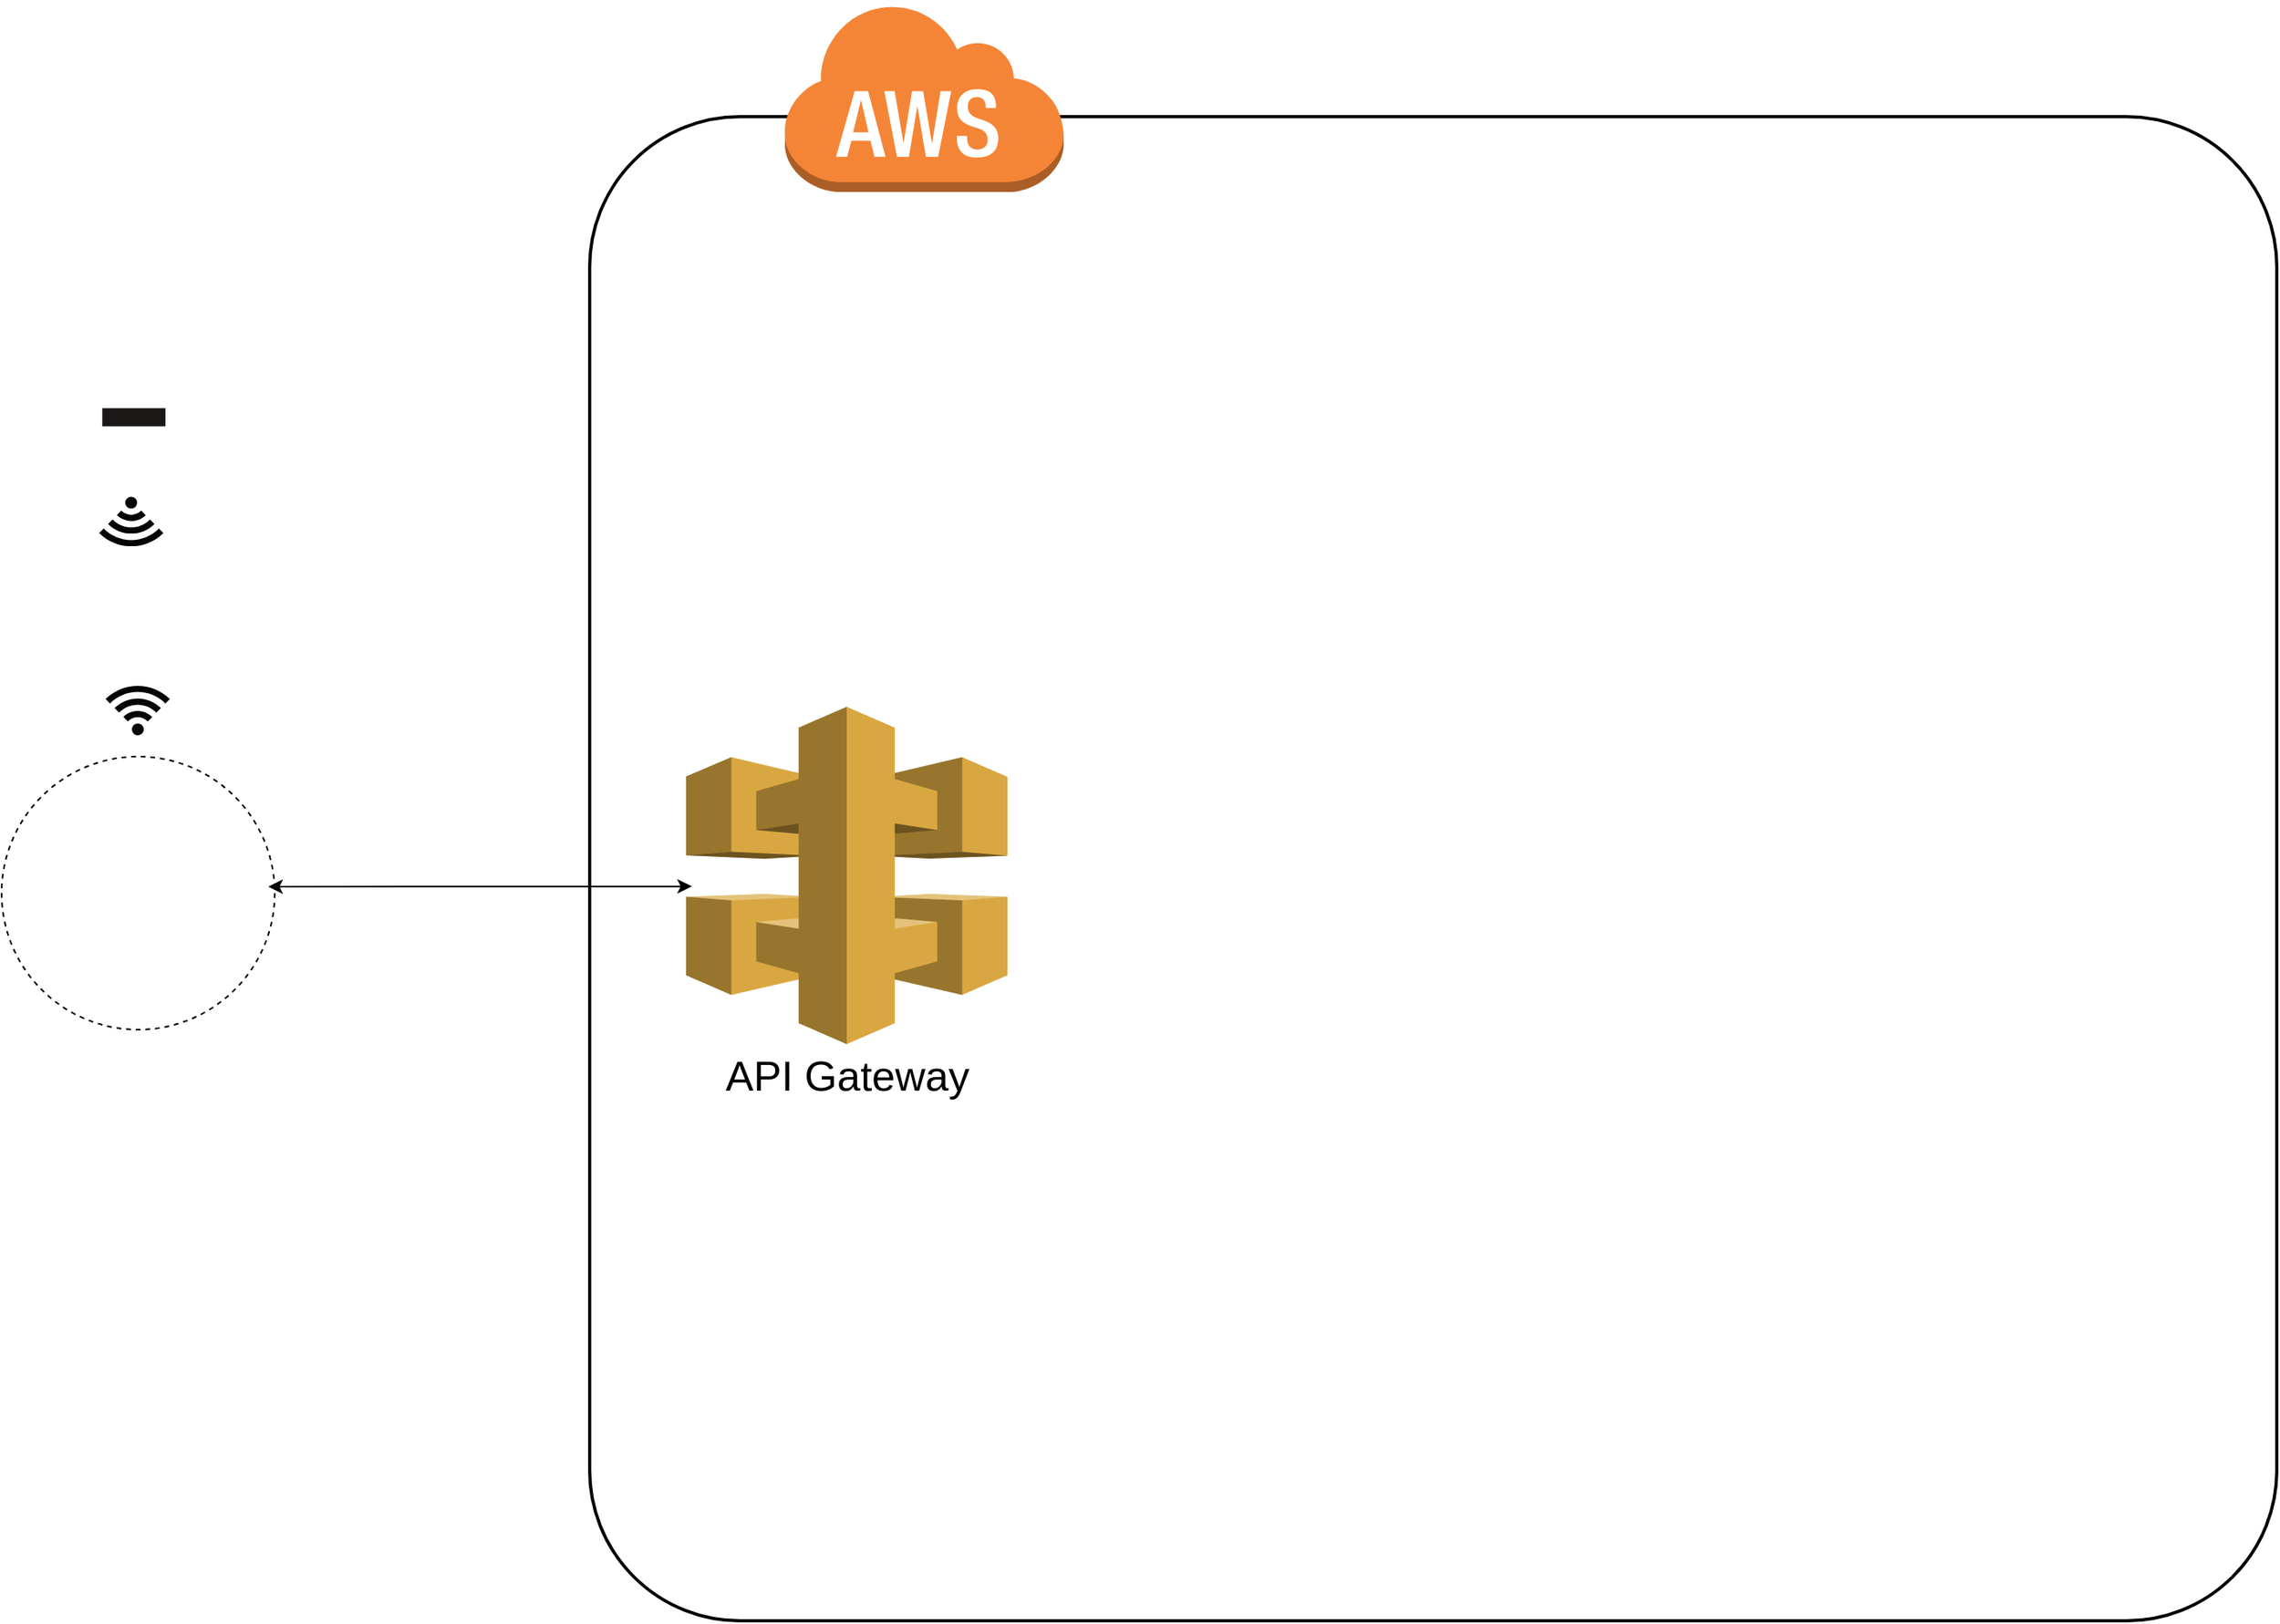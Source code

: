 <mxfile version="21.0.2" type="github">
  <diagram name="Page-1" id="oHGN7J-0XXW0CqSuOGDH">
    <mxGraphModel dx="1105" dy="1747" grid="1" gridSize="10" guides="1" tooltips="1" connect="1" arrows="1" fold="1" page="1" pageScale="1" pageWidth="827" pageHeight="1169" math="0" shadow="0">
      <root>
        <mxCell id="0" />
        <mxCell id="1" parent="0" />
        <mxCell id="KYSWxHfdA6B5Yg-FgnPo-15" value="" style="group" vertex="1" connectable="0" parent="1">
          <mxGeometry x="148" y="35" width="77.44" height="90" as="geometry" />
        </mxCell>
        <mxCell id="KYSWxHfdA6B5Yg-FgnPo-12" value="" style="shape=image;verticalLabelPosition=bottom;labelBackgroundColor=default;verticalAlign=top;aspect=fixed;imageAspect=0;image=https://www.nicorette.de/sites/nicorette_de/files/nic293_logo_neu_weiss_0.png;imageBackground=#1b1818;fillStyle=solid;" vertex="1" parent="KYSWxHfdA6B5Yg-FgnPo-15">
          <mxGeometry x="18.658" y="28.125" width="39.304" height="11.262" as="geometry" />
        </mxCell>
        <mxCell id="KYSWxHfdA6B5Yg-FgnPo-14" value="" style="shape=image;html=1;verticalAlign=top;verticalLabelPosition=bottom;labelBackgroundColor=#ffffff;imageAspect=0;aspect=fixed;image=https://cdn4.iconfinder.com/data/icons/essentials-71/24/038_-_Mobile-128.png" vertex="1" parent="KYSWxHfdA6B5Yg-FgnPo-15">
          <mxGeometry width="75.87" height="75.87" as="geometry" />
        </mxCell>
        <mxCell id="KYSWxHfdA6B5Yg-FgnPo-16" value="" style="group" vertex="1" connectable="0" parent="1">
          <mxGeometry x="116" y="316.0" width="170" height="146" as="geometry" />
        </mxCell>
        <mxCell id="KYSWxHfdA6B5Yg-FgnPo-6" value="" style="group" vertex="1" connectable="0" parent="KYSWxHfdA6B5Yg-FgnPo-16">
          <mxGeometry width="170" height="146" as="geometry" />
        </mxCell>
        <mxCell id="KYSWxHfdA6B5Yg-FgnPo-2" value="" style="shape=image;html=1;verticalAlign=top;verticalLabelPosition=bottom;labelBackgroundColor=#ffffff;imageAspect=0;aspect=fixed;image=https://cdn4.iconfinder.com/data/icons/essential-app-1/16/mobile-phone-smart-screen-128.png" vertex="1" parent="KYSWxHfdA6B5Yg-FgnPo-6">
          <mxGeometry width="60" height="60" as="geometry" />
        </mxCell>
        <mxCell id="KYSWxHfdA6B5Yg-FgnPo-1" value="" style="shape=image;html=1;verticalAlign=top;verticalLabelPosition=bottom;labelBackgroundColor=#ffffff;imageAspect=0;aspect=fixed;image=https://cdn0.iconfinder.com/data/icons/logos-brands/24/logo_brand_brands_logos_apple_ios-128.png" vertex="1" parent="KYSWxHfdA6B5Yg-FgnPo-6">
          <mxGeometry x="21.562" y="17.609" width="17.812" height="17.812" as="geometry" />
        </mxCell>
        <mxCell id="KYSWxHfdA6B5Yg-FgnPo-21" value="" style="ellipse;whiteSpace=wrap;html=1;aspect=fixed;dashed=1;fillColor=none;" vertex="1" parent="KYSWxHfdA6B5Yg-FgnPo-6">
          <mxGeometry x="-12" y="-36.0" width="170" height="170" as="geometry" />
        </mxCell>
        <mxCell id="KYSWxHfdA6B5Yg-FgnPo-23" value="" style="shape=image;html=1;verticalAlign=top;verticalLabelPosition=bottom;labelBackgroundColor=#ffffff;imageAspect=0;aspect=fixed;image=https://cdn0.iconfinder.com/data/icons/analytic-investment-and-balanced-scorecard/512/162_watch_smart_watch_time_phone_android-128.png" vertex="1" parent="KYSWxHfdA6B5Yg-FgnPo-6">
          <mxGeometry x="47" y="68" width="56" height="56" as="geometry" />
        </mxCell>
        <mxCell id="KYSWxHfdA6B5Yg-FgnPo-42" value="" style="endArrow=classic;startArrow=classic;html=1;rounded=0;entryX=0.018;entryY=0.561;entryDx=0;entryDy=0;entryPerimeter=0;" edge="1" parent="KYSWxHfdA6B5Yg-FgnPo-6">
          <mxGeometry width="50" height="50" relative="1" as="geometry">
            <mxPoint x="154" y="45.0" as="sourcePoint" />
            <mxPoint x="417.6" y="44.81" as="targetPoint" />
          </mxGeometry>
        </mxCell>
        <mxCell id="KYSWxHfdA6B5Yg-FgnPo-8" value="" style="group" vertex="1" connectable="0" parent="KYSWxHfdA6B5Yg-FgnPo-16">
          <mxGeometry x="90.001" y="2.47" width="57.528" height="57.528" as="geometry" />
        </mxCell>
        <mxCell id="KYSWxHfdA6B5Yg-FgnPo-5" value="" style="shape=image;html=1;verticalAlign=top;verticalLabelPosition=bottom;labelBackgroundColor=#ffffff;imageAspect=0;aspect=fixed;image=https://cdn4.iconfinder.com/data/icons/essential-app-1/16/mobile-phone-smart-screen-128.png" vertex="1" parent="KYSWxHfdA6B5Yg-FgnPo-8">
          <mxGeometry width="57.528" height="57.528" as="geometry" />
        </mxCell>
        <mxCell id="KYSWxHfdA6B5Yg-FgnPo-4" value="" style="shape=image;html=1;verticalAlign=top;verticalLabelPosition=bottom;labelBackgroundColor=#ffffff;imageAspect=0;aspect=fixed;image=https://cdn1.iconfinder.com/data/icons/logo-s-icon-pack-collection/512/android-128.png" vertex="1" parent="KYSWxHfdA6B5Yg-FgnPo-8">
          <mxGeometry x="21.016" y="22.125" width="16.108" height="16.108" as="geometry" />
        </mxCell>
        <mxCell id="KYSWxHfdA6B5Yg-FgnPo-25" value="" style="sketch=0;aspect=fixed;pointerEvents=1;shadow=0;dashed=0;html=1;strokeColor=none;labelPosition=center;verticalLabelPosition=bottom;verticalAlign=top;align=center;fillColor=#050505;shape=mxgraph.mscae.enterprise.wireless_connection;rotation=-90;" vertex="1" parent="1">
          <mxGeometry x="171.92" y="230" width="33.6" height="40" as="geometry" />
        </mxCell>
        <mxCell id="KYSWxHfdA6B5Yg-FgnPo-26" value="" style="sketch=0;aspect=fixed;pointerEvents=1;shadow=0;dashed=0;html=1;strokeColor=none;labelPosition=center;verticalLabelPosition=bottom;verticalAlign=top;align=center;fillColor=#050505;shape=mxgraph.mscae.enterprise.wireless_connection;rotation=90;" vertex="1" parent="1">
          <mxGeometry x="167.92" y="115.0" width="33.6" height="40" as="geometry" />
        </mxCell>
        <mxCell id="KYSWxHfdA6B5Yg-FgnPo-29" value="" style="shape=image;verticalLabelPosition=bottom;labelBackgroundColor=default;verticalAlign=top;aspect=fixed;imageAspect=0;image=https://eshop.sectron.cz//UserFiles/Image/1585041328ble-01.jpg;" vertex="1" parent="1">
          <mxGeometry x="152.72" y="160" width="70" height="70" as="geometry" />
        </mxCell>
        <mxCell id="KYSWxHfdA6B5Yg-FgnPo-35" value="" style="rounded=1;arcSize=10;dashed=0;fillColor=none;gradientColor=none;strokeWidth=2;" vertex="1" parent="1">
          <mxGeometry x="470" y="-118.364" width="1050" height="936.364" as="geometry" />
        </mxCell>
        <mxCell id="KYSWxHfdA6B5Yg-FgnPo-36" value="" style="dashed=0;html=1;shape=mxgraph.aws3.cloud;fillColor=#F58536;gradientColor=none;dashed=0;" vertex="1" parent="1">
          <mxGeometry x="590" y="-190" width="175" height="118.55" as="geometry" />
        </mxCell>
        <mxCell id="KYSWxHfdA6B5Yg-FgnPo-43" value="" style="group" vertex="1" connectable="0" parent="1">
          <mxGeometry x="530" y="249" width="200" height="250" as="geometry" />
        </mxCell>
        <mxCell id="KYSWxHfdA6B5Yg-FgnPo-40" value="" style="outlineConnect=0;dashed=0;verticalLabelPosition=bottom;verticalAlign=top;align=center;html=1;shape=mxgraph.aws3.api_gateway;fillColor=#D9A741;gradientColor=none;" vertex="1" parent="KYSWxHfdA6B5Yg-FgnPo-43">
          <mxGeometry width="200" height="210" as="geometry" />
        </mxCell>
        <mxCell id="KYSWxHfdA6B5Yg-FgnPo-41" value="&lt;font style=&quot;font-size: 26px;&quot;&gt;API Gateway&lt;/font&gt;" style="text;html=1;align=center;verticalAlign=middle;resizable=0;points=[];autosize=1;strokeColor=none;fillColor=none;" vertex="1" parent="KYSWxHfdA6B5Yg-FgnPo-43">
          <mxGeometry x="10" y="210" width="180" height="40" as="geometry" />
        </mxCell>
        <mxCell id="KYSWxHfdA6B5Yg-FgnPo-44" value="" style="shape=image;verticalLabelPosition=bottom;labelBackgroundColor=default;verticalAlign=top;aspect=fixed;imageAspect=0;image=https://cdn-icons-png.flaticon.com/512/1652/1652335.png;" vertex="1" parent="1">
          <mxGeometry x="340" y="280" width="91" height="91" as="geometry" />
        </mxCell>
      </root>
    </mxGraphModel>
  </diagram>
</mxfile>
